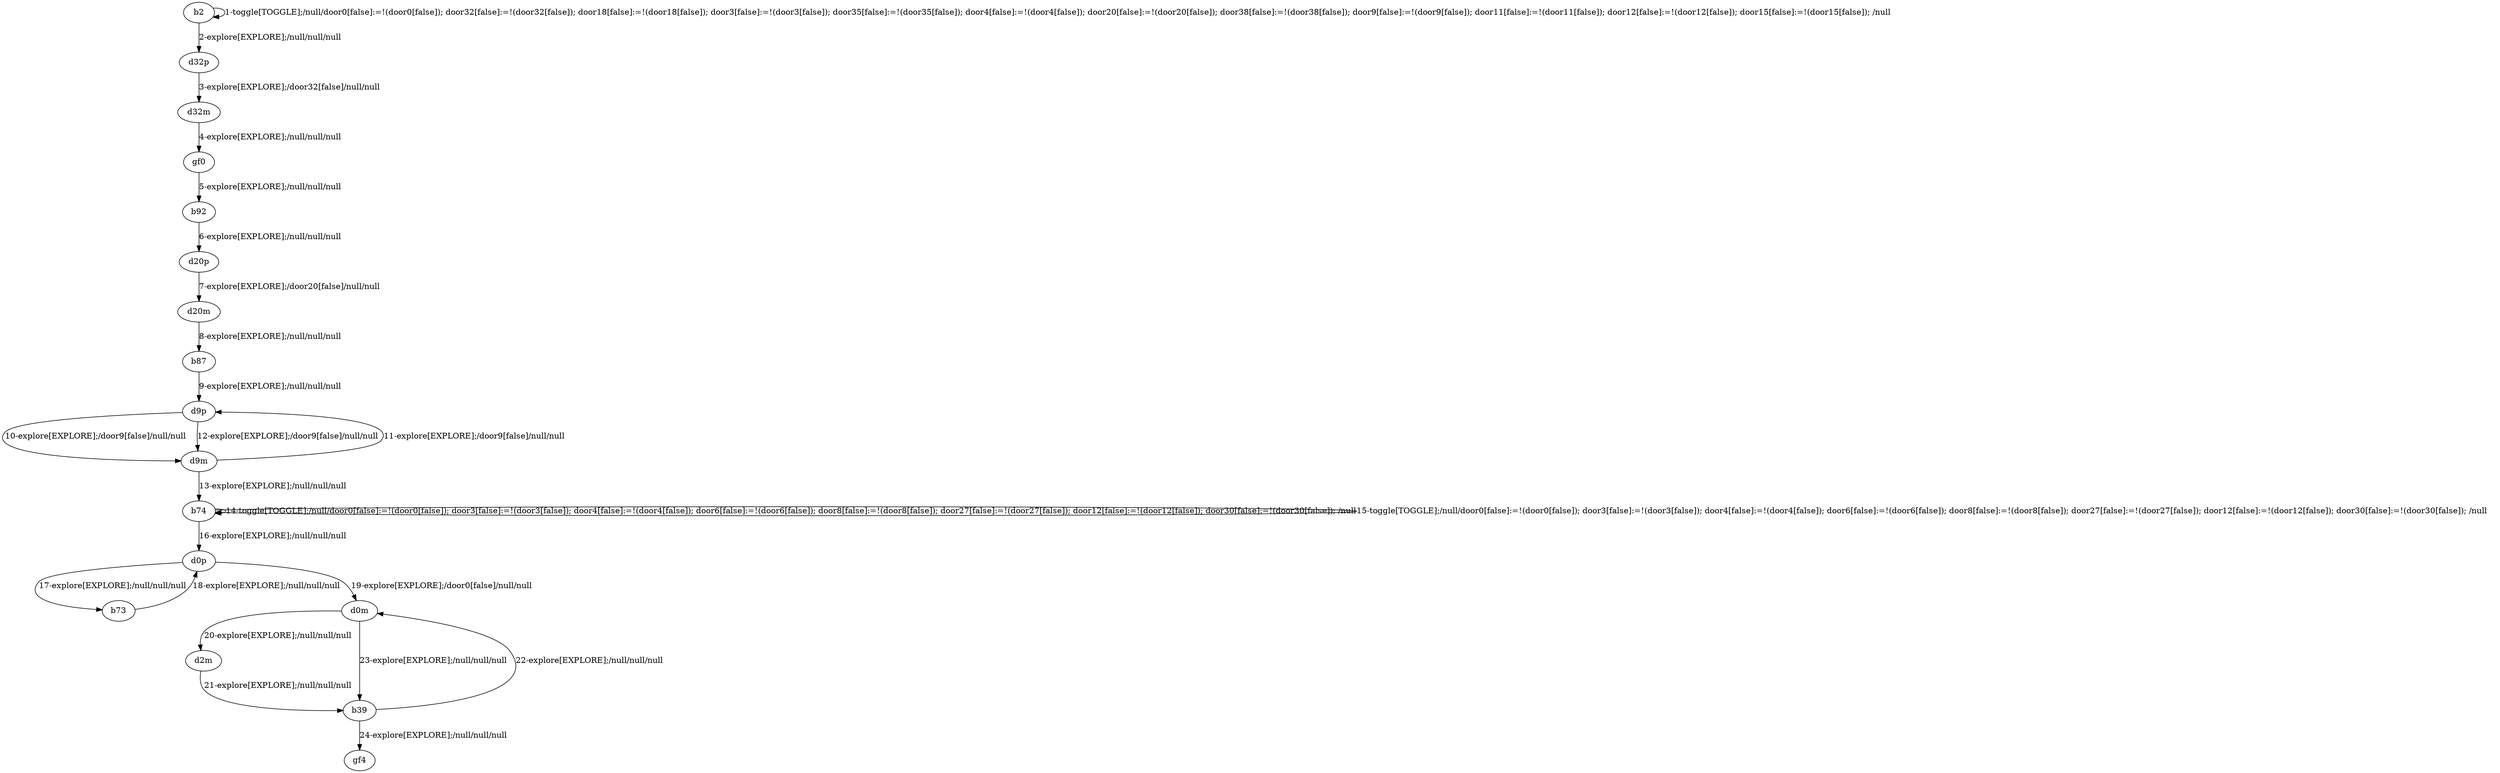 # Total number of goals covered by this test: 1
# b39 --> gf4

digraph g {
"b2" -> "b2" [label = "1-toggle[TOGGLE];/null/door0[false]:=!(door0[false]); door32[false]:=!(door32[false]); door18[false]:=!(door18[false]); door3[false]:=!(door3[false]); door35[false]:=!(door35[false]); door4[false]:=!(door4[false]); door20[false]:=!(door20[false]); door38[false]:=!(door38[false]); door9[false]:=!(door9[false]); door11[false]:=!(door11[false]); door12[false]:=!(door12[false]); door15[false]:=!(door15[false]); /null"];
"b2" -> "d32p" [label = "2-explore[EXPLORE];/null/null/null"];
"d32p" -> "d32m" [label = "3-explore[EXPLORE];/door32[false]/null/null"];
"d32m" -> "gf0" [label = "4-explore[EXPLORE];/null/null/null"];
"gf0" -> "b92" [label = "5-explore[EXPLORE];/null/null/null"];
"b92" -> "d20p" [label = "6-explore[EXPLORE];/null/null/null"];
"d20p" -> "d20m" [label = "7-explore[EXPLORE];/door20[false]/null/null"];
"d20m" -> "b87" [label = "8-explore[EXPLORE];/null/null/null"];
"b87" -> "d9p" [label = "9-explore[EXPLORE];/null/null/null"];
"d9p" -> "d9m" [label = "10-explore[EXPLORE];/door9[false]/null/null"];
"d9m" -> "d9p" [label = "11-explore[EXPLORE];/door9[false]/null/null"];
"d9p" -> "d9m" [label = "12-explore[EXPLORE];/door9[false]/null/null"];
"d9m" -> "b74" [label = "13-explore[EXPLORE];/null/null/null"];
"b74" -> "b74" [label = "14-toggle[TOGGLE];/null/door0[false]:=!(door0[false]); door3[false]:=!(door3[false]); door4[false]:=!(door4[false]); door6[false]:=!(door6[false]); door8[false]:=!(door8[false]); door27[false]:=!(door27[false]); door12[false]:=!(door12[false]); door30[false]:=!(door30[false]); /null"];
"b74" -> "b74" [label = "15-toggle[TOGGLE];/null/door0[false]:=!(door0[false]); door3[false]:=!(door3[false]); door4[false]:=!(door4[false]); door6[false]:=!(door6[false]); door8[false]:=!(door8[false]); door27[false]:=!(door27[false]); door12[false]:=!(door12[false]); door30[false]:=!(door30[false]); /null"];
"b74" -> "d0p" [label = "16-explore[EXPLORE];/null/null/null"];
"d0p" -> "b73" [label = "17-explore[EXPLORE];/null/null/null"];
"b73" -> "d0p" [label = "18-explore[EXPLORE];/null/null/null"];
"d0p" -> "d0m" [label = "19-explore[EXPLORE];/door0[false]/null/null"];
"d0m" -> "d2m" [label = "20-explore[EXPLORE];/null/null/null"];
"d2m" -> "b39" [label = "21-explore[EXPLORE];/null/null/null"];
"b39" -> "d0m" [label = "22-explore[EXPLORE];/null/null/null"];
"d0m" -> "b39" [label = "23-explore[EXPLORE];/null/null/null"];
"b39" -> "gf4" [label = "24-explore[EXPLORE];/null/null/null"];
}